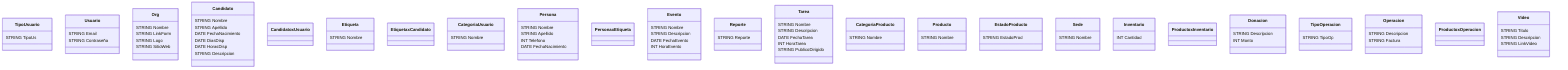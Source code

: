 classDiagram

    class TipoUsuario{
        STRING TipoUs
    }

    class Usuario{
        STRING Email
        STRING Contraseña
    }

    class Org{
        STRING Nombre
        STRING LinkForm
        STRING Logo
        STRING SitioWeb
    }

    class Candidato{
        STRING Nombre
        STRING Apellido
        DATE FechaNacimiento
        DATE DiasDisp
        DATE HorasDisp
        STRING Descripcion
    }

    class CandidatoxUsuario{
    }

    class Etiqueta{
        STRING Nombre
    }

    class EtiquetaxCandidato{
    }

    class CategoriaUsuario{
        STRING Nombre
    }

    class Persona{
        STRING Nombre
        STRING Apellido
        INT Telefono
        DATE FechaNacimiento
    }

    class PersonaxEtiqueta{
    }

    class Evento{
        STRING Nombre
        STRING Descripcion
        DATE FechaEvento
        INT HoraEvento
    }

    class Reporte{
        STRING Reporte
    }

    class Tarea{
        STRING Nombre
        STRING Descripcion
        DATE FechaTarea
        INT HoraTarea
        STRING PublicoDirigido
    }

    class CategoriaProducto{
        STRING Nombre
    }

    class Producto{
        STRING Nombre
    }

    class EstadoProducto{
        STRING EstadoProd
    }

    class Sede{
        STRING Nombre
    }

    class Inventario{
        INT Cantidad
    }

    class ProductoxInventario{
    }

    class Donacion{
        STRING Descripcion
        INT Monto
    }

    class TipoOperacion{
        STRING TipoOp
    }

    class Operacion{
        STRING Descripcion
        STRING Factura
    }

    class ProductoxOperacion{
    }

    class Video{
        STRING Titulo
        STRING Descripcion
        STRING LinkVideo
    }